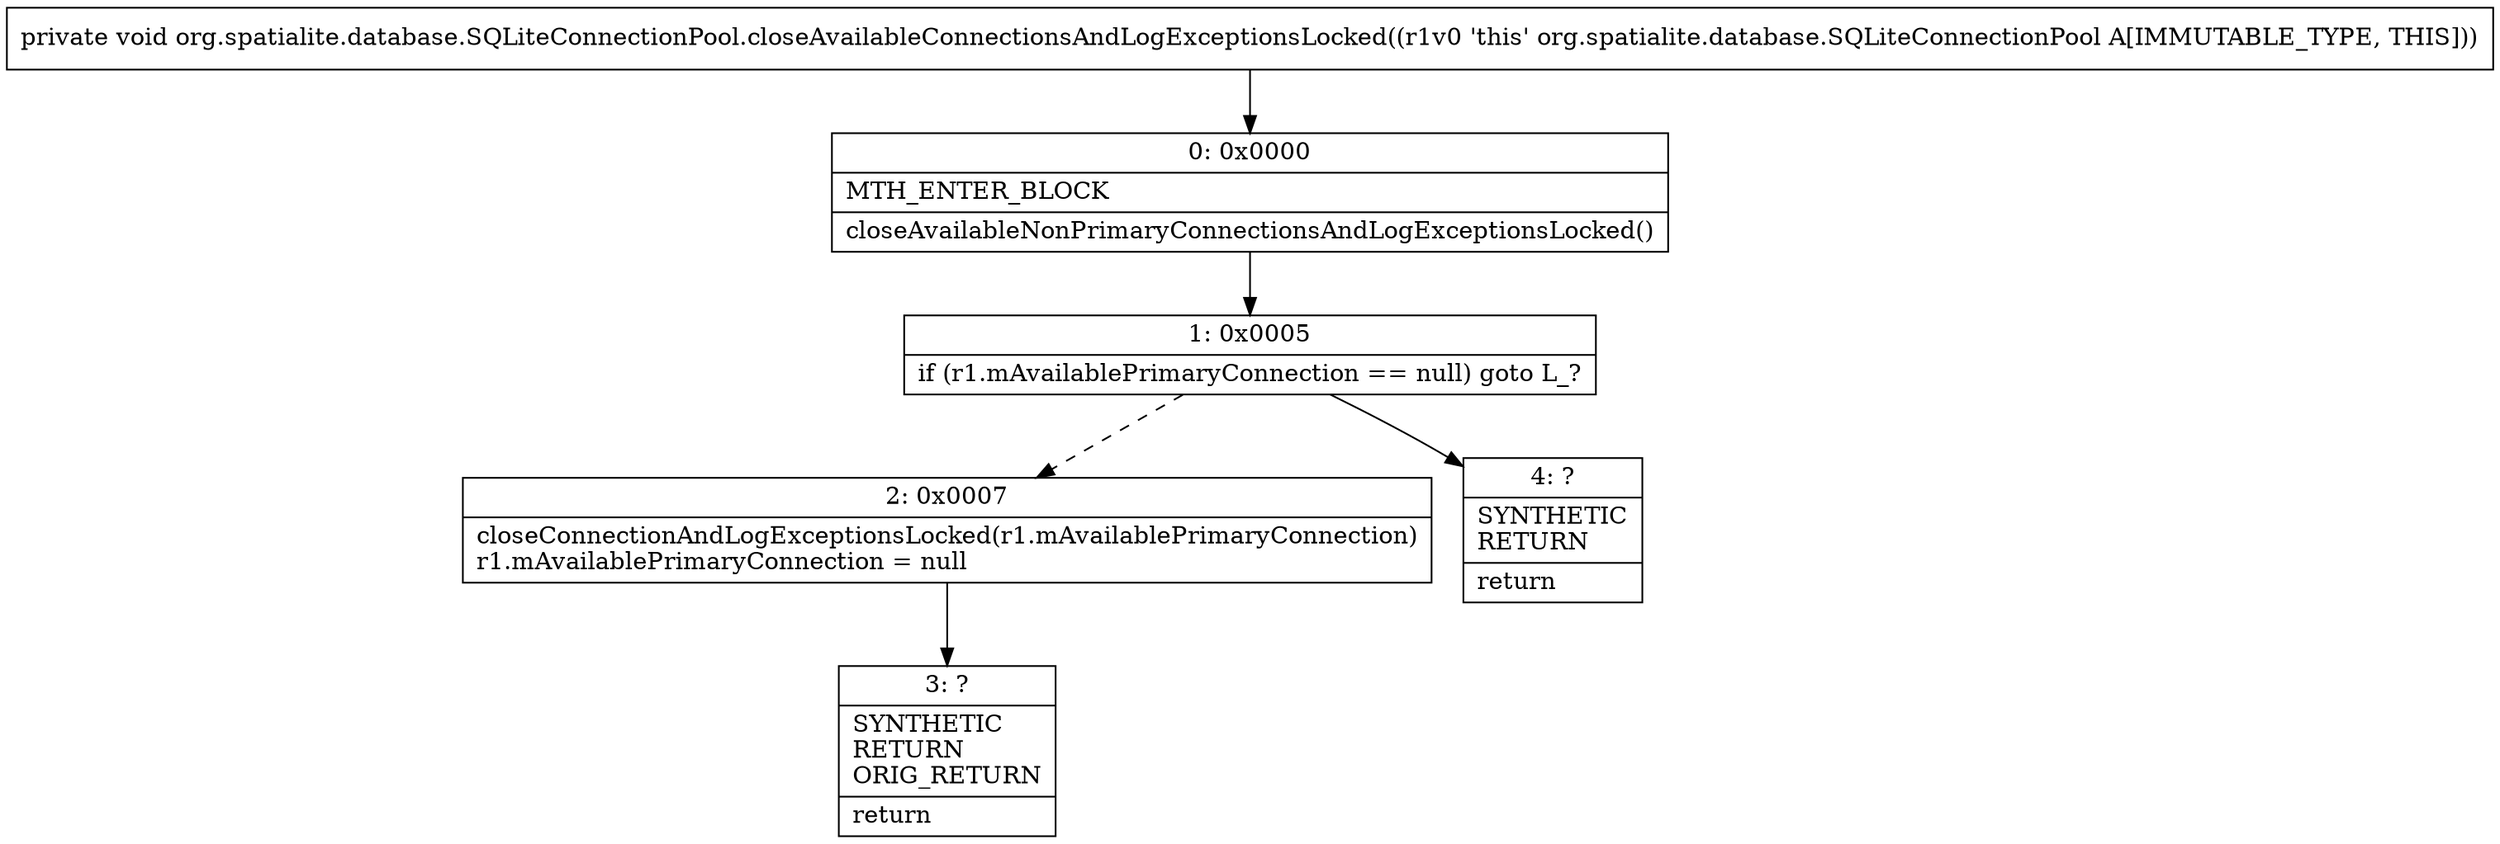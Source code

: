 digraph "CFG fororg.spatialite.database.SQLiteConnectionPool.closeAvailableConnectionsAndLogExceptionsLocked()V" {
Node_0 [shape=record,label="{0\:\ 0x0000|MTH_ENTER_BLOCK\l|closeAvailableNonPrimaryConnectionsAndLogExceptionsLocked()\l}"];
Node_1 [shape=record,label="{1\:\ 0x0005|if (r1.mAvailablePrimaryConnection == null) goto L_?\l}"];
Node_2 [shape=record,label="{2\:\ 0x0007|closeConnectionAndLogExceptionsLocked(r1.mAvailablePrimaryConnection)\lr1.mAvailablePrimaryConnection = null\l}"];
Node_3 [shape=record,label="{3\:\ ?|SYNTHETIC\lRETURN\lORIG_RETURN\l|return\l}"];
Node_4 [shape=record,label="{4\:\ ?|SYNTHETIC\lRETURN\l|return\l}"];
MethodNode[shape=record,label="{private void org.spatialite.database.SQLiteConnectionPool.closeAvailableConnectionsAndLogExceptionsLocked((r1v0 'this' org.spatialite.database.SQLiteConnectionPool A[IMMUTABLE_TYPE, THIS])) }"];
MethodNode -> Node_0;
Node_0 -> Node_1;
Node_1 -> Node_2[style=dashed];
Node_1 -> Node_4;
Node_2 -> Node_3;
}

